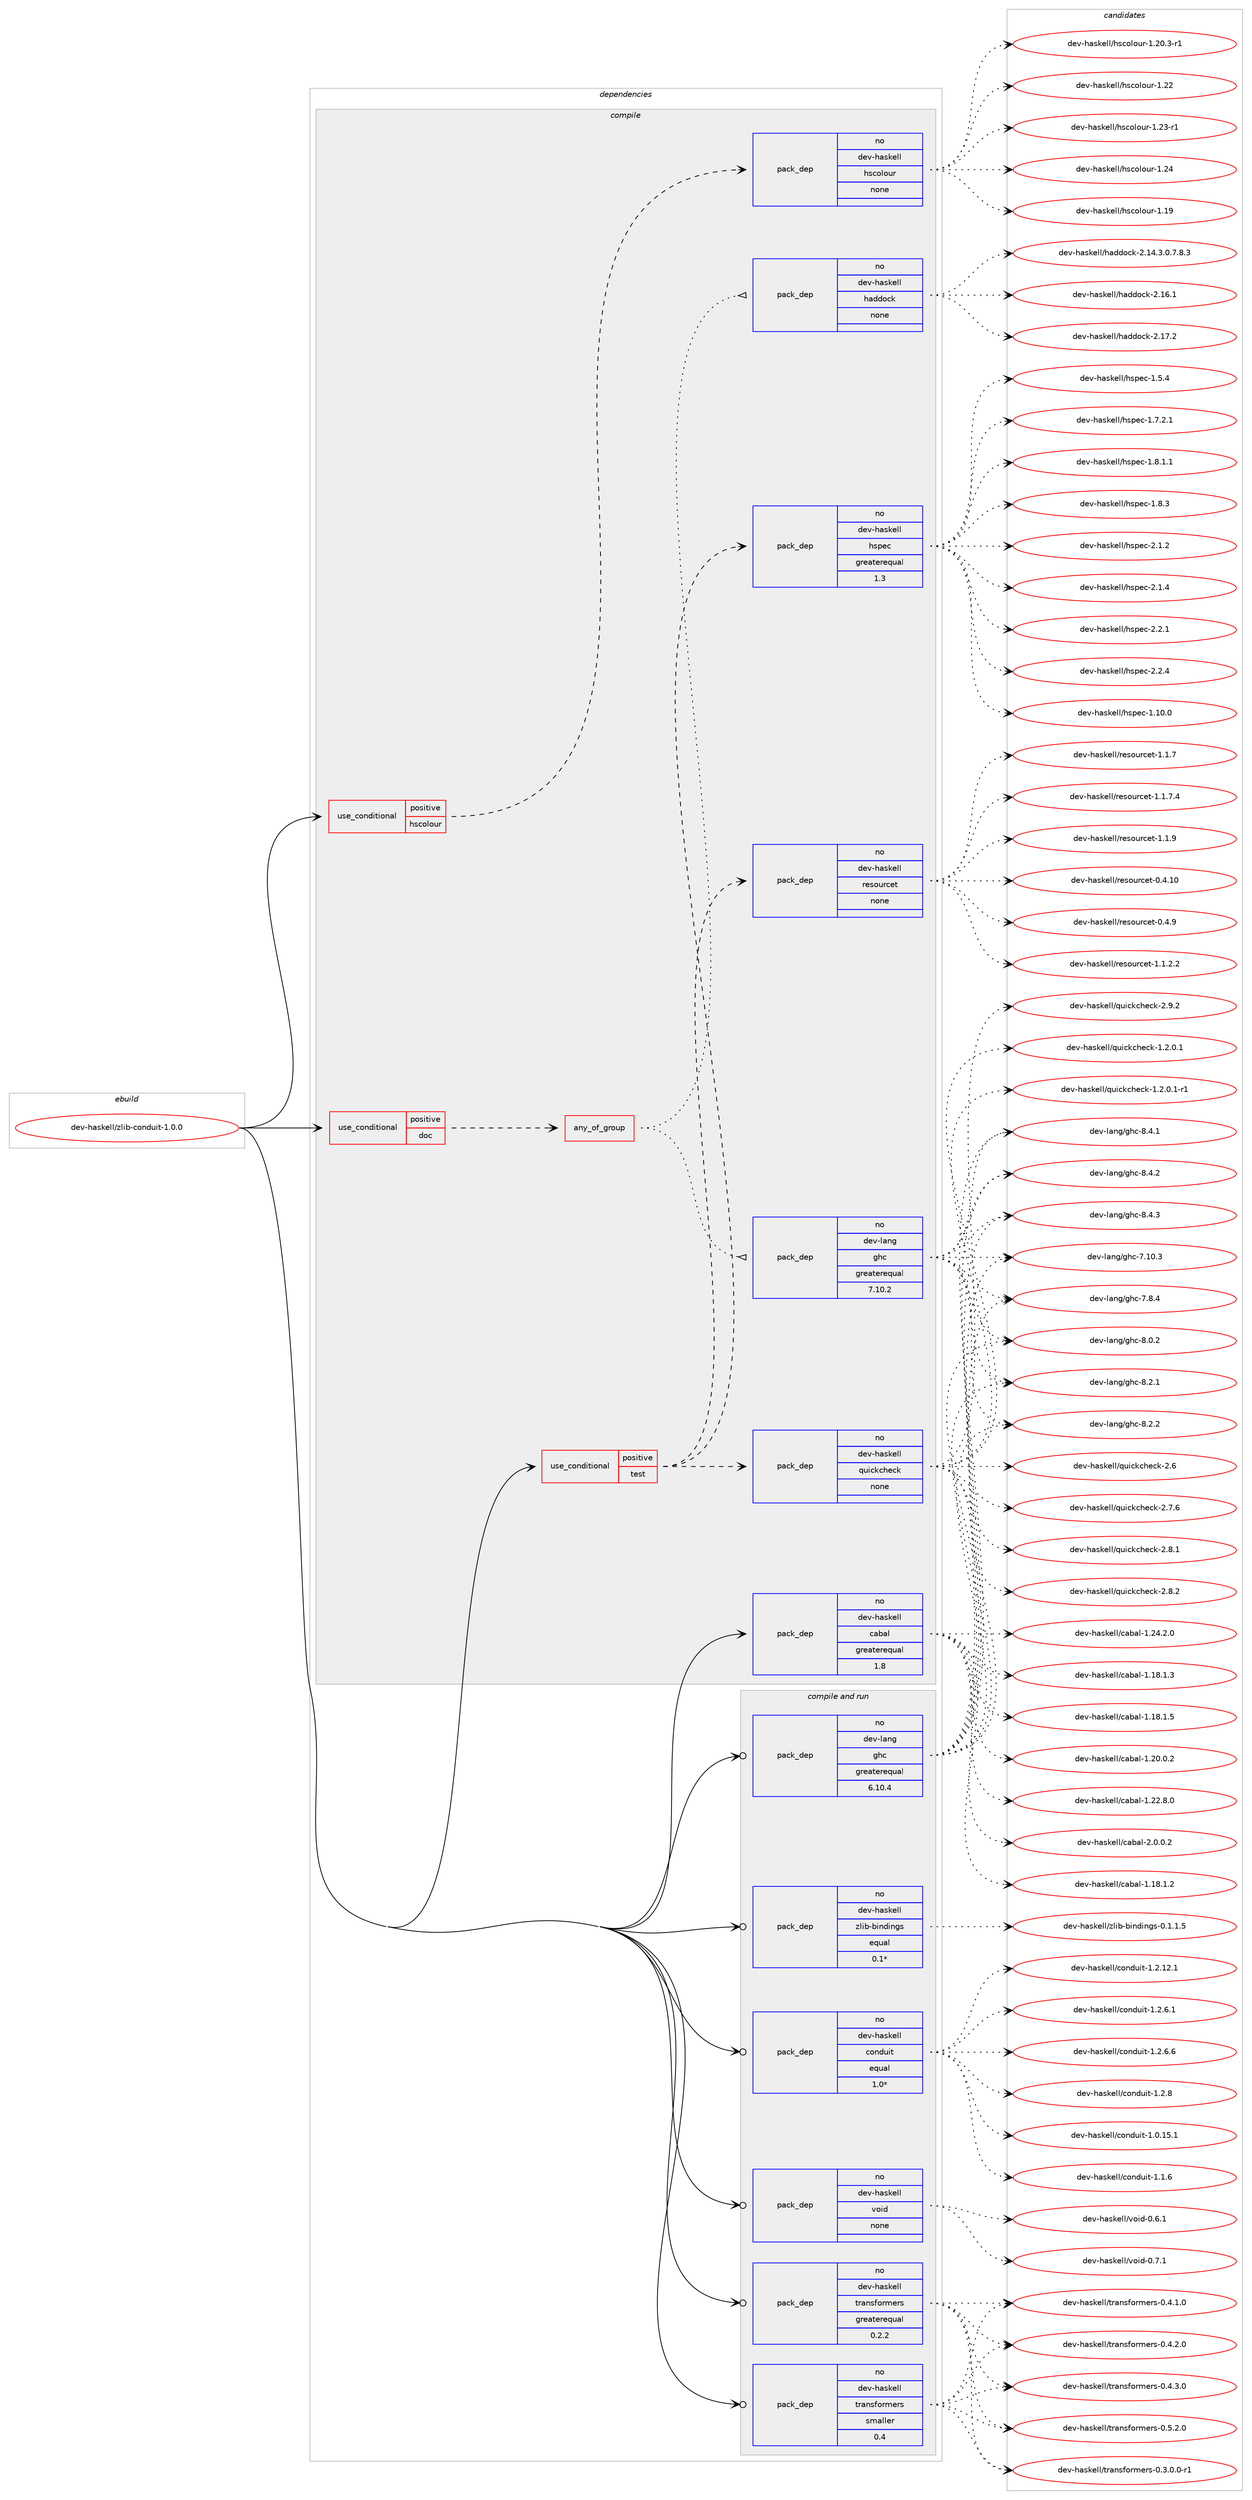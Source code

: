 digraph prolog {

# *************
# Graph options
# *************

newrank=true;
concentrate=true;
compound=true;
graph [rankdir=LR,fontname=Helvetica,fontsize=10,ranksep=1.5];#, ranksep=2.5, nodesep=0.2];
edge  [arrowhead=vee];
node  [fontname=Helvetica,fontsize=10];

# **********
# The ebuild
# **********

subgraph cluster_leftcol {
color=gray;
rank=same;
label=<<i>ebuild</i>>;
id [label="dev-haskell/zlib-conduit-1.0.0", color=red, width=4, href="../dev-haskell/zlib-conduit-1.0.0.svg"];
}

# ****************
# The dependencies
# ****************

subgraph cluster_midcol {
color=gray;
label=<<i>dependencies</i>>;
subgraph cluster_compile {
fillcolor="#eeeeee";
style=filled;
label=<<i>compile</i>>;
subgraph cond362333 {
dependency1350376 [label=<<TABLE BORDER="0" CELLBORDER="1" CELLSPACING="0" CELLPADDING="4"><TR><TD ROWSPAN="3" CELLPADDING="10">use_conditional</TD></TR><TR><TD>positive</TD></TR><TR><TD>doc</TD></TR></TABLE>>, shape=none, color=red];
subgraph any21872 {
dependency1350377 [label=<<TABLE BORDER="0" CELLBORDER="1" CELLSPACING="0" CELLPADDING="4"><TR><TD CELLPADDING="10">any_of_group</TD></TR></TABLE>>, shape=none, color=red];subgraph pack965619 {
dependency1350378 [label=<<TABLE BORDER="0" CELLBORDER="1" CELLSPACING="0" CELLPADDING="4" WIDTH="220"><TR><TD ROWSPAN="6" CELLPADDING="30">pack_dep</TD></TR><TR><TD WIDTH="110">no</TD></TR><TR><TD>dev-haskell</TD></TR><TR><TD>haddock</TD></TR><TR><TD>none</TD></TR><TR><TD></TD></TR></TABLE>>, shape=none, color=blue];
}
dependency1350377:e -> dependency1350378:w [weight=20,style="dotted",arrowhead="oinv"];
subgraph pack965620 {
dependency1350379 [label=<<TABLE BORDER="0" CELLBORDER="1" CELLSPACING="0" CELLPADDING="4" WIDTH="220"><TR><TD ROWSPAN="6" CELLPADDING="30">pack_dep</TD></TR><TR><TD WIDTH="110">no</TD></TR><TR><TD>dev-lang</TD></TR><TR><TD>ghc</TD></TR><TR><TD>greaterequal</TD></TR><TR><TD>7.10.2</TD></TR></TABLE>>, shape=none, color=blue];
}
dependency1350377:e -> dependency1350379:w [weight=20,style="dotted",arrowhead="oinv"];
}
dependency1350376:e -> dependency1350377:w [weight=20,style="dashed",arrowhead="vee"];
}
id:e -> dependency1350376:w [weight=20,style="solid",arrowhead="vee"];
subgraph cond362334 {
dependency1350380 [label=<<TABLE BORDER="0" CELLBORDER="1" CELLSPACING="0" CELLPADDING="4"><TR><TD ROWSPAN="3" CELLPADDING="10">use_conditional</TD></TR><TR><TD>positive</TD></TR><TR><TD>hscolour</TD></TR></TABLE>>, shape=none, color=red];
subgraph pack965621 {
dependency1350381 [label=<<TABLE BORDER="0" CELLBORDER="1" CELLSPACING="0" CELLPADDING="4" WIDTH="220"><TR><TD ROWSPAN="6" CELLPADDING="30">pack_dep</TD></TR><TR><TD WIDTH="110">no</TD></TR><TR><TD>dev-haskell</TD></TR><TR><TD>hscolour</TD></TR><TR><TD>none</TD></TR><TR><TD></TD></TR></TABLE>>, shape=none, color=blue];
}
dependency1350380:e -> dependency1350381:w [weight=20,style="dashed",arrowhead="vee"];
}
id:e -> dependency1350380:w [weight=20,style="solid",arrowhead="vee"];
subgraph cond362335 {
dependency1350382 [label=<<TABLE BORDER="0" CELLBORDER="1" CELLSPACING="0" CELLPADDING="4"><TR><TD ROWSPAN="3" CELLPADDING="10">use_conditional</TD></TR><TR><TD>positive</TD></TR><TR><TD>test</TD></TR></TABLE>>, shape=none, color=red];
subgraph pack965622 {
dependency1350383 [label=<<TABLE BORDER="0" CELLBORDER="1" CELLSPACING="0" CELLPADDING="4" WIDTH="220"><TR><TD ROWSPAN="6" CELLPADDING="30">pack_dep</TD></TR><TR><TD WIDTH="110">no</TD></TR><TR><TD>dev-haskell</TD></TR><TR><TD>hspec</TD></TR><TR><TD>greaterequal</TD></TR><TR><TD>1.3</TD></TR></TABLE>>, shape=none, color=blue];
}
dependency1350382:e -> dependency1350383:w [weight=20,style="dashed",arrowhead="vee"];
subgraph pack965623 {
dependency1350384 [label=<<TABLE BORDER="0" CELLBORDER="1" CELLSPACING="0" CELLPADDING="4" WIDTH="220"><TR><TD ROWSPAN="6" CELLPADDING="30">pack_dep</TD></TR><TR><TD WIDTH="110">no</TD></TR><TR><TD>dev-haskell</TD></TR><TR><TD>quickcheck</TD></TR><TR><TD>none</TD></TR><TR><TD></TD></TR></TABLE>>, shape=none, color=blue];
}
dependency1350382:e -> dependency1350384:w [weight=20,style="dashed",arrowhead="vee"];
subgraph pack965624 {
dependency1350385 [label=<<TABLE BORDER="0" CELLBORDER="1" CELLSPACING="0" CELLPADDING="4" WIDTH="220"><TR><TD ROWSPAN="6" CELLPADDING="30">pack_dep</TD></TR><TR><TD WIDTH="110">no</TD></TR><TR><TD>dev-haskell</TD></TR><TR><TD>resourcet</TD></TR><TR><TD>none</TD></TR><TR><TD></TD></TR></TABLE>>, shape=none, color=blue];
}
dependency1350382:e -> dependency1350385:w [weight=20,style="dashed",arrowhead="vee"];
}
id:e -> dependency1350382:w [weight=20,style="solid",arrowhead="vee"];
subgraph pack965625 {
dependency1350386 [label=<<TABLE BORDER="0" CELLBORDER="1" CELLSPACING="0" CELLPADDING="4" WIDTH="220"><TR><TD ROWSPAN="6" CELLPADDING="30">pack_dep</TD></TR><TR><TD WIDTH="110">no</TD></TR><TR><TD>dev-haskell</TD></TR><TR><TD>cabal</TD></TR><TR><TD>greaterequal</TD></TR><TR><TD>1.8</TD></TR></TABLE>>, shape=none, color=blue];
}
id:e -> dependency1350386:w [weight=20,style="solid",arrowhead="vee"];
}
subgraph cluster_compileandrun {
fillcolor="#eeeeee";
style=filled;
label=<<i>compile and run</i>>;
subgraph pack965626 {
dependency1350387 [label=<<TABLE BORDER="0" CELLBORDER="1" CELLSPACING="0" CELLPADDING="4" WIDTH="220"><TR><TD ROWSPAN="6" CELLPADDING="30">pack_dep</TD></TR><TR><TD WIDTH="110">no</TD></TR><TR><TD>dev-haskell</TD></TR><TR><TD>conduit</TD></TR><TR><TD>equal</TD></TR><TR><TD>1.0*</TD></TR></TABLE>>, shape=none, color=blue];
}
id:e -> dependency1350387:w [weight=20,style="solid",arrowhead="odotvee"];
subgraph pack965627 {
dependency1350388 [label=<<TABLE BORDER="0" CELLBORDER="1" CELLSPACING="0" CELLPADDING="4" WIDTH="220"><TR><TD ROWSPAN="6" CELLPADDING="30">pack_dep</TD></TR><TR><TD WIDTH="110">no</TD></TR><TR><TD>dev-haskell</TD></TR><TR><TD>transformers</TD></TR><TR><TD>greaterequal</TD></TR><TR><TD>0.2.2</TD></TR></TABLE>>, shape=none, color=blue];
}
id:e -> dependency1350388:w [weight=20,style="solid",arrowhead="odotvee"];
subgraph pack965628 {
dependency1350389 [label=<<TABLE BORDER="0" CELLBORDER="1" CELLSPACING="0" CELLPADDING="4" WIDTH="220"><TR><TD ROWSPAN="6" CELLPADDING="30">pack_dep</TD></TR><TR><TD WIDTH="110">no</TD></TR><TR><TD>dev-haskell</TD></TR><TR><TD>transformers</TD></TR><TR><TD>smaller</TD></TR><TR><TD>0.4</TD></TR></TABLE>>, shape=none, color=blue];
}
id:e -> dependency1350389:w [weight=20,style="solid",arrowhead="odotvee"];
subgraph pack965629 {
dependency1350390 [label=<<TABLE BORDER="0" CELLBORDER="1" CELLSPACING="0" CELLPADDING="4" WIDTH="220"><TR><TD ROWSPAN="6" CELLPADDING="30">pack_dep</TD></TR><TR><TD WIDTH="110">no</TD></TR><TR><TD>dev-haskell</TD></TR><TR><TD>void</TD></TR><TR><TD>none</TD></TR><TR><TD></TD></TR></TABLE>>, shape=none, color=blue];
}
id:e -> dependency1350390:w [weight=20,style="solid",arrowhead="odotvee"];
subgraph pack965630 {
dependency1350391 [label=<<TABLE BORDER="0" CELLBORDER="1" CELLSPACING="0" CELLPADDING="4" WIDTH="220"><TR><TD ROWSPAN="6" CELLPADDING="30">pack_dep</TD></TR><TR><TD WIDTH="110">no</TD></TR><TR><TD>dev-haskell</TD></TR><TR><TD>zlib-bindings</TD></TR><TR><TD>equal</TD></TR><TR><TD>0.1*</TD></TR></TABLE>>, shape=none, color=blue];
}
id:e -> dependency1350391:w [weight=20,style="solid",arrowhead="odotvee"];
subgraph pack965631 {
dependency1350392 [label=<<TABLE BORDER="0" CELLBORDER="1" CELLSPACING="0" CELLPADDING="4" WIDTH="220"><TR><TD ROWSPAN="6" CELLPADDING="30">pack_dep</TD></TR><TR><TD WIDTH="110">no</TD></TR><TR><TD>dev-lang</TD></TR><TR><TD>ghc</TD></TR><TR><TD>greaterequal</TD></TR><TR><TD>6.10.4</TD></TR></TABLE>>, shape=none, color=blue];
}
id:e -> dependency1350392:w [weight=20,style="solid",arrowhead="odotvee"];
}
subgraph cluster_run {
fillcolor="#eeeeee";
style=filled;
label=<<i>run</i>>;
}
}

# **************
# The candidates
# **************

subgraph cluster_choices {
rank=same;
color=gray;
label=<<i>candidates</i>>;

subgraph choice965619 {
color=black;
nodesep=1;
choice1001011184510497115107101108108471049710010011199107455046495246514648465546564651 [label="dev-haskell/haddock-2.14.3.0.7.8.3", color=red, width=4,href="../dev-haskell/haddock-2.14.3.0.7.8.3.svg"];
choice100101118451049711510710110810847104971001001119910745504649544649 [label="dev-haskell/haddock-2.16.1", color=red, width=4,href="../dev-haskell/haddock-2.16.1.svg"];
choice100101118451049711510710110810847104971001001119910745504649554650 [label="dev-haskell/haddock-2.17.2", color=red, width=4,href="../dev-haskell/haddock-2.17.2.svg"];
dependency1350378:e -> choice1001011184510497115107101108108471049710010011199107455046495246514648465546564651:w [style=dotted,weight="100"];
dependency1350378:e -> choice100101118451049711510710110810847104971001001119910745504649544649:w [style=dotted,weight="100"];
dependency1350378:e -> choice100101118451049711510710110810847104971001001119910745504649554650:w [style=dotted,weight="100"];
}
subgraph choice965620 {
color=black;
nodesep=1;
choice1001011184510897110103471031049945554649484651 [label="dev-lang/ghc-7.10.3", color=red, width=4,href="../dev-lang/ghc-7.10.3.svg"];
choice10010111845108971101034710310499455546564652 [label="dev-lang/ghc-7.8.4", color=red, width=4,href="../dev-lang/ghc-7.8.4.svg"];
choice10010111845108971101034710310499455646484650 [label="dev-lang/ghc-8.0.2", color=red, width=4,href="../dev-lang/ghc-8.0.2.svg"];
choice10010111845108971101034710310499455646504649 [label="dev-lang/ghc-8.2.1", color=red, width=4,href="../dev-lang/ghc-8.2.1.svg"];
choice10010111845108971101034710310499455646504650 [label="dev-lang/ghc-8.2.2", color=red, width=4,href="../dev-lang/ghc-8.2.2.svg"];
choice10010111845108971101034710310499455646524649 [label="dev-lang/ghc-8.4.1", color=red, width=4,href="../dev-lang/ghc-8.4.1.svg"];
choice10010111845108971101034710310499455646524650 [label="dev-lang/ghc-8.4.2", color=red, width=4,href="../dev-lang/ghc-8.4.2.svg"];
choice10010111845108971101034710310499455646524651 [label="dev-lang/ghc-8.4.3", color=red, width=4,href="../dev-lang/ghc-8.4.3.svg"];
dependency1350379:e -> choice1001011184510897110103471031049945554649484651:w [style=dotted,weight="100"];
dependency1350379:e -> choice10010111845108971101034710310499455546564652:w [style=dotted,weight="100"];
dependency1350379:e -> choice10010111845108971101034710310499455646484650:w [style=dotted,weight="100"];
dependency1350379:e -> choice10010111845108971101034710310499455646504649:w [style=dotted,weight="100"];
dependency1350379:e -> choice10010111845108971101034710310499455646504650:w [style=dotted,weight="100"];
dependency1350379:e -> choice10010111845108971101034710310499455646524649:w [style=dotted,weight="100"];
dependency1350379:e -> choice10010111845108971101034710310499455646524650:w [style=dotted,weight="100"];
dependency1350379:e -> choice10010111845108971101034710310499455646524651:w [style=dotted,weight="100"];
}
subgraph choice965621 {
color=black;
nodesep=1;
choice100101118451049711510710110810847104115991111081111171144549464957 [label="dev-haskell/hscolour-1.19", color=red, width=4,href="../dev-haskell/hscolour-1.19.svg"];
choice10010111845104971151071011081084710411599111108111117114454946504846514511449 [label="dev-haskell/hscolour-1.20.3-r1", color=red, width=4,href="../dev-haskell/hscolour-1.20.3-r1.svg"];
choice100101118451049711510710110810847104115991111081111171144549465050 [label="dev-haskell/hscolour-1.22", color=red, width=4,href="../dev-haskell/hscolour-1.22.svg"];
choice1001011184510497115107101108108471041159911110811111711445494650514511449 [label="dev-haskell/hscolour-1.23-r1", color=red, width=4,href="../dev-haskell/hscolour-1.23-r1.svg"];
choice100101118451049711510710110810847104115991111081111171144549465052 [label="dev-haskell/hscolour-1.24", color=red, width=4,href="../dev-haskell/hscolour-1.24.svg"];
dependency1350381:e -> choice100101118451049711510710110810847104115991111081111171144549464957:w [style=dotted,weight="100"];
dependency1350381:e -> choice10010111845104971151071011081084710411599111108111117114454946504846514511449:w [style=dotted,weight="100"];
dependency1350381:e -> choice100101118451049711510710110810847104115991111081111171144549465050:w [style=dotted,weight="100"];
dependency1350381:e -> choice1001011184510497115107101108108471041159911110811111711445494650514511449:w [style=dotted,weight="100"];
dependency1350381:e -> choice100101118451049711510710110810847104115991111081111171144549465052:w [style=dotted,weight="100"];
}
subgraph choice965622 {
color=black;
nodesep=1;
choice1001011184510497115107101108108471041151121019945494649484648 [label="dev-haskell/hspec-1.10.0", color=red, width=4,href="../dev-haskell/hspec-1.10.0.svg"];
choice10010111845104971151071011081084710411511210199454946534652 [label="dev-haskell/hspec-1.5.4", color=red, width=4,href="../dev-haskell/hspec-1.5.4.svg"];
choice100101118451049711510710110810847104115112101994549465546504649 [label="dev-haskell/hspec-1.7.2.1", color=red, width=4,href="../dev-haskell/hspec-1.7.2.1.svg"];
choice100101118451049711510710110810847104115112101994549465646494649 [label="dev-haskell/hspec-1.8.1.1", color=red, width=4,href="../dev-haskell/hspec-1.8.1.1.svg"];
choice10010111845104971151071011081084710411511210199454946564651 [label="dev-haskell/hspec-1.8.3", color=red, width=4,href="../dev-haskell/hspec-1.8.3.svg"];
choice10010111845104971151071011081084710411511210199455046494650 [label="dev-haskell/hspec-2.1.2", color=red, width=4,href="../dev-haskell/hspec-2.1.2.svg"];
choice10010111845104971151071011081084710411511210199455046494652 [label="dev-haskell/hspec-2.1.4", color=red, width=4,href="../dev-haskell/hspec-2.1.4.svg"];
choice10010111845104971151071011081084710411511210199455046504649 [label="dev-haskell/hspec-2.2.1", color=red, width=4,href="../dev-haskell/hspec-2.2.1.svg"];
choice10010111845104971151071011081084710411511210199455046504652 [label="dev-haskell/hspec-2.2.4", color=red, width=4,href="../dev-haskell/hspec-2.2.4.svg"];
dependency1350383:e -> choice1001011184510497115107101108108471041151121019945494649484648:w [style=dotted,weight="100"];
dependency1350383:e -> choice10010111845104971151071011081084710411511210199454946534652:w [style=dotted,weight="100"];
dependency1350383:e -> choice100101118451049711510710110810847104115112101994549465546504649:w [style=dotted,weight="100"];
dependency1350383:e -> choice100101118451049711510710110810847104115112101994549465646494649:w [style=dotted,weight="100"];
dependency1350383:e -> choice10010111845104971151071011081084710411511210199454946564651:w [style=dotted,weight="100"];
dependency1350383:e -> choice10010111845104971151071011081084710411511210199455046494650:w [style=dotted,weight="100"];
dependency1350383:e -> choice10010111845104971151071011081084710411511210199455046494652:w [style=dotted,weight="100"];
dependency1350383:e -> choice10010111845104971151071011081084710411511210199455046504649:w [style=dotted,weight="100"];
dependency1350383:e -> choice10010111845104971151071011081084710411511210199455046504652:w [style=dotted,weight="100"];
}
subgraph choice965623 {
color=black;
nodesep=1;
choice1001011184510497115107101108108471131171059910799104101991074549465046484649 [label="dev-haskell/quickcheck-1.2.0.1", color=red, width=4,href="../dev-haskell/quickcheck-1.2.0.1.svg"];
choice10010111845104971151071011081084711311710599107991041019910745494650464846494511449 [label="dev-haskell/quickcheck-1.2.0.1-r1", color=red, width=4,href="../dev-haskell/quickcheck-1.2.0.1-r1.svg"];
choice10010111845104971151071011081084711311710599107991041019910745504654 [label="dev-haskell/quickcheck-2.6", color=red, width=4,href="../dev-haskell/quickcheck-2.6.svg"];
choice100101118451049711510710110810847113117105991079910410199107455046554654 [label="dev-haskell/quickcheck-2.7.6", color=red, width=4,href="../dev-haskell/quickcheck-2.7.6.svg"];
choice100101118451049711510710110810847113117105991079910410199107455046564649 [label="dev-haskell/quickcheck-2.8.1", color=red, width=4,href="../dev-haskell/quickcheck-2.8.1.svg"];
choice100101118451049711510710110810847113117105991079910410199107455046564650 [label="dev-haskell/quickcheck-2.8.2", color=red, width=4,href="../dev-haskell/quickcheck-2.8.2.svg"];
choice100101118451049711510710110810847113117105991079910410199107455046574650 [label="dev-haskell/quickcheck-2.9.2", color=red, width=4,href="../dev-haskell/quickcheck-2.9.2.svg"];
dependency1350384:e -> choice1001011184510497115107101108108471131171059910799104101991074549465046484649:w [style=dotted,weight="100"];
dependency1350384:e -> choice10010111845104971151071011081084711311710599107991041019910745494650464846494511449:w [style=dotted,weight="100"];
dependency1350384:e -> choice10010111845104971151071011081084711311710599107991041019910745504654:w [style=dotted,weight="100"];
dependency1350384:e -> choice100101118451049711510710110810847113117105991079910410199107455046554654:w [style=dotted,weight="100"];
dependency1350384:e -> choice100101118451049711510710110810847113117105991079910410199107455046564649:w [style=dotted,weight="100"];
dependency1350384:e -> choice100101118451049711510710110810847113117105991079910410199107455046564650:w [style=dotted,weight="100"];
dependency1350384:e -> choice100101118451049711510710110810847113117105991079910410199107455046574650:w [style=dotted,weight="100"];
}
subgraph choice965624 {
color=black;
nodesep=1;
choice1001011184510497115107101108108471141011151111171149910111645484652464948 [label="dev-haskell/resourcet-0.4.10", color=red, width=4,href="../dev-haskell/resourcet-0.4.10.svg"];
choice10010111845104971151071011081084711410111511111711499101116454846524657 [label="dev-haskell/resourcet-0.4.9", color=red, width=4,href="../dev-haskell/resourcet-0.4.9.svg"];
choice100101118451049711510710110810847114101115111117114991011164549464946504650 [label="dev-haskell/resourcet-1.1.2.2", color=red, width=4,href="../dev-haskell/resourcet-1.1.2.2.svg"];
choice10010111845104971151071011081084711410111511111711499101116454946494655 [label="dev-haskell/resourcet-1.1.7", color=red, width=4,href="../dev-haskell/resourcet-1.1.7.svg"];
choice100101118451049711510710110810847114101115111117114991011164549464946554652 [label="dev-haskell/resourcet-1.1.7.4", color=red, width=4,href="../dev-haskell/resourcet-1.1.7.4.svg"];
choice10010111845104971151071011081084711410111511111711499101116454946494657 [label="dev-haskell/resourcet-1.1.9", color=red, width=4,href="../dev-haskell/resourcet-1.1.9.svg"];
dependency1350385:e -> choice1001011184510497115107101108108471141011151111171149910111645484652464948:w [style=dotted,weight="100"];
dependency1350385:e -> choice10010111845104971151071011081084711410111511111711499101116454846524657:w [style=dotted,weight="100"];
dependency1350385:e -> choice100101118451049711510710110810847114101115111117114991011164549464946504650:w [style=dotted,weight="100"];
dependency1350385:e -> choice10010111845104971151071011081084711410111511111711499101116454946494655:w [style=dotted,weight="100"];
dependency1350385:e -> choice100101118451049711510710110810847114101115111117114991011164549464946554652:w [style=dotted,weight="100"];
dependency1350385:e -> choice10010111845104971151071011081084711410111511111711499101116454946494657:w [style=dotted,weight="100"];
}
subgraph choice965625 {
color=black;
nodesep=1;
choice10010111845104971151071011081084799979897108454946495646494650 [label="dev-haskell/cabal-1.18.1.2", color=red, width=4,href="../dev-haskell/cabal-1.18.1.2.svg"];
choice10010111845104971151071011081084799979897108454946495646494651 [label="dev-haskell/cabal-1.18.1.3", color=red, width=4,href="../dev-haskell/cabal-1.18.1.3.svg"];
choice10010111845104971151071011081084799979897108454946495646494653 [label="dev-haskell/cabal-1.18.1.5", color=red, width=4,href="../dev-haskell/cabal-1.18.1.5.svg"];
choice10010111845104971151071011081084799979897108454946504846484650 [label="dev-haskell/cabal-1.20.0.2", color=red, width=4,href="../dev-haskell/cabal-1.20.0.2.svg"];
choice10010111845104971151071011081084799979897108454946505046564648 [label="dev-haskell/cabal-1.22.8.0", color=red, width=4,href="../dev-haskell/cabal-1.22.8.0.svg"];
choice10010111845104971151071011081084799979897108454946505246504648 [label="dev-haskell/cabal-1.24.2.0", color=red, width=4,href="../dev-haskell/cabal-1.24.2.0.svg"];
choice100101118451049711510710110810847999798971084550464846484650 [label="dev-haskell/cabal-2.0.0.2", color=red, width=4,href="../dev-haskell/cabal-2.0.0.2.svg"];
dependency1350386:e -> choice10010111845104971151071011081084799979897108454946495646494650:w [style=dotted,weight="100"];
dependency1350386:e -> choice10010111845104971151071011081084799979897108454946495646494651:w [style=dotted,weight="100"];
dependency1350386:e -> choice10010111845104971151071011081084799979897108454946495646494653:w [style=dotted,weight="100"];
dependency1350386:e -> choice10010111845104971151071011081084799979897108454946504846484650:w [style=dotted,weight="100"];
dependency1350386:e -> choice10010111845104971151071011081084799979897108454946505046564648:w [style=dotted,weight="100"];
dependency1350386:e -> choice10010111845104971151071011081084799979897108454946505246504648:w [style=dotted,weight="100"];
dependency1350386:e -> choice100101118451049711510710110810847999798971084550464846484650:w [style=dotted,weight="100"];
}
subgraph choice965626 {
color=black;
nodesep=1;
choice10010111845104971151071011081084799111110100117105116454946484649534649 [label="dev-haskell/conduit-1.0.15.1", color=red, width=4,href="../dev-haskell/conduit-1.0.15.1.svg"];
choice10010111845104971151071011081084799111110100117105116454946494654 [label="dev-haskell/conduit-1.1.6", color=red, width=4,href="../dev-haskell/conduit-1.1.6.svg"];
choice10010111845104971151071011081084799111110100117105116454946504649504649 [label="dev-haskell/conduit-1.2.12.1", color=red, width=4,href="../dev-haskell/conduit-1.2.12.1.svg"];
choice100101118451049711510710110810847991111101001171051164549465046544649 [label="dev-haskell/conduit-1.2.6.1", color=red, width=4,href="../dev-haskell/conduit-1.2.6.1.svg"];
choice100101118451049711510710110810847991111101001171051164549465046544654 [label="dev-haskell/conduit-1.2.6.6", color=red, width=4,href="../dev-haskell/conduit-1.2.6.6.svg"];
choice10010111845104971151071011081084799111110100117105116454946504656 [label="dev-haskell/conduit-1.2.8", color=red, width=4,href="../dev-haskell/conduit-1.2.8.svg"];
dependency1350387:e -> choice10010111845104971151071011081084799111110100117105116454946484649534649:w [style=dotted,weight="100"];
dependency1350387:e -> choice10010111845104971151071011081084799111110100117105116454946494654:w [style=dotted,weight="100"];
dependency1350387:e -> choice10010111845104971151071011081084799111110100117105116454946504649504649:w [style=dotted,weight="100"];
dependency1350387:e -> choice100101118451049711510710110810847991111101001171051164549465046544649:w [style=dotted,weight="100"];
dependency1350387:e -> choice100101118451049711510710110810847991111101001171051164549465046544654:w [style=dotted,weight="100"];
dependency1350387:e -> choice10010111845104971151071011081084799111110100117105116454946504656:w [style=dotted,weight="100"];
}
subgraph choice965627 {
color=black;
nodesep=1;
choice1001011184510497115107101108108471161149711011510211111410910111411545484651464846484511449 [label="dev-haskell/transformers-0.3.0.0-r1", color=red, width=4,href="../dev-haskell/transformers-0.3.0.0-r1.svg"];
choice100101118451049711510710110810847116114971101151021111141091011141154548465246494648 [label="dev-haskell/transformers-0.4.1.0", color=red, width=4,href="../dev-haskell/transformers-0.4.1.0.svg"];
choice100101118451049711510710110810847116114971101151021111141091011141154548465246504648 [label="dev-haskell/transformers-0.4.2.0", color=red, width=4,href="../dev-haskell/transformers-0.4.2.0.svg"];
choice100101118451049711510710110810847116114971101151021111141091011141154548465246514648 [label="dev-haskell/transformers-0.4.3.0", color=red, width=4,href="../dev-haskell/transformers-0.4.3.0.svg"];
choice100101118451049711510710110810847116114971101151021111141091011141154548465346504648 [label="dev-haskell/transformers-0.5.2.0", color=red, width=4,href="../dev-haskell/transformers-0.5.2.0.svg"];
dependency1350388:e -> choice1001011184510497115107101108108471161149711011510211111410910111411545484651464846484511449:w [style=dotted,weight="100"];
dependency1350388:e -> choice100101118451049711510710110810847116114971101151021111141091011141154548465246494648:w [style=dotted,weight="100"];
dependency1350388:e -> choice100101118451049711510710110810847116114971101151021111141091011141154548465246504648:w [style=dotted,weight="100"];
dependency1350388:e -> choice100101118451049711510710110810847116114971101151021111141091011141154548465246514648:w [style=dotted,weight="100"];
dependency1350388:e -> choice100101118451049711510710110810847116114971101151021111141091011141154548465346504648:w [style=dotted,weight="100"];
}
subgraph choice965628 {
color=black;
nodesep=1;
choice1001011184510497115107101108108471161149711011510211111410910111411545484651464846484511449 [label="dev-haskell/transformers-0.3.0.0-r1", color=red, width=4,href="../dev-haskell/transformers-0.3.0.0-r1.svg"];
choice100101118451049711510710110810847116114971101151021111141091011141154548465246494648 [label="dev-haskell/transformers-0.4.1.0", color=red, width=4,href="../dev-haskell/transformers-0.4.1.0.svg"];
choice100101118451049711510710110810847116114971101151021111141091011141154548465246504648 [label="dev-haskell/transformers-0.4.2.0", color=red, width=4,href="../dev-haskell/transformers-0.4.2.0.svg"];
choice100101118451049711510710110810847116114971101151021111141091011141154548465246514648 [label="dev-haskell/transformers-0.4.3.0", color=red, width=4,href="../dev-haskell/transformers-0.4.3.0.svg"];
choice100101118451049711510710110810847116114971101151021111141091011141154548465346504648 [label="dev-haskell/transformers-0.5.2.0", color=red, width=4,href="../dev-haskell/transformers-0.5.2.0.svg"];
dependency1350389:e -> choice1001011184510497115107101108108471161149711011510211111410910111411545484651464846484511449:w [style=dotted,weight="100"];
dependency1350389:e -> choice100101118451049711510710110810847116114971101151021111141091011141154548465246494648:w [style=dotted,weight="100"];
dependency1350389:e -> choice100101118451049711510710110810847116114971101151021111141091011141154548465246504648:w [style=dotted,weight="100"];
dependency1350389:e -> choice100101118451049711510710110810847116114971101151021111141091011141154548465246514648:w [style=dotted,weight="100"];
dependency1350389:e -> choice100101118451049711510710110810847116114971101151021111141091011141154548465346504648:w [style=dotted,weight="100"];
}
subgraph choice965629 {
color=black;
nodesep=1;
choice100101118451049711510710110810847118111105100454846544649 [label="dev-haskell/void-0.6.1", color=red, width=4,href="../dev-haskell/void-0.6.1.svg"];
choice100101118451049711510710110810847118111105100454846554649 [label="dev-haskell/void-0.7.1", color=red, width=4,href="../dev-haskell/void-0.7.1.svg"];
dependency1350390:e -> choice100101118451049711510710110810847118111105100454846544649:w [style=dotted,weight="100"];
dependency1350390:e -> choice100101118451049711510710110810847118111105100454846554649:w [style=dotted,weight="100"];
}
subgraph choice965630 {
color=black;
nodesep=1;
choice1001011184510497115107101108108471221081059845981051101001051101031154548464946494653 [label="dev-haskell/zlib-bindings-0.1.1.5", color=red, width=4,href="../dev-haskell/zlib-bindings-0.1.1.5.svg"];
dependency1350391:e -> choice1001011184510497115107101108108471221081059845981051101001051101031154548464946494653:w [style=dotted,weight="100"];
}
subgraph choice965631 {
color=black;
nodesep=1;
choice1001011184510897110103471031049945554649484651 [label="dev-lang/ghc-7.10.3", color=red, width=4,href="../dev-lang/ghc-7.10.3.svg"];
choice10010111845108971101034710310499455546564652 [label="dev-lang/ghc-7.8.4", color=red, width=4,href="../dev-lang/ghc-7.8.4.svg"];
choice10010111845108971101034710310499455646484650 [label="dev-lang/ghc-8.0.2", color=red, width=4,href="../dev-lang/ghc-8.0.2.svg"];
choice10010111845108971101034710310499455646504649 [label="dev-lang/ghc-8.2.1", color=red, width=4,href="../dev-lang/ghc-8.2.1.svg"];
choice10010111845108971101034710310499455646504650 [label="dev-lang/ghc-8.2.2", color=red, width=4,href="../dev-lang/ghc-8.2.2.svg"];
choice10010111845108971101034710310499455646524649 [label="dev-lang/ghc-8.4.1", color=red, width=4,href="../dev-lang/ghc-8.4.1.svg"];
choice10010111845108971101034710310499455646524650 [label="dev-lang/ghc-8.4.2", color=red, width=4,href="../dev-lang/ghc-8.4.2.svg"];
choice10010111845108971101034710310499455646524651 [label="dev-lang/ghc-8.4.3", color=red, width=4,href="../dev-lang/ghc-8.4.3.svg"];
dependency1350392:e -> choice1001011184510897110103471031049945554649484651:w [style=dotted,weight="100"];
dependency1350392:e -> choice10010111845108971101034710310499455546564652:w [style=dotted,weight="100"];
dependency1350392:e -> choice10010111845108971101034710310499455646484650:w [style=dotted,weight="100"];
dependency1350392:e -> choice10010111845108971101034710310499455646504649:w [style=dotted,weight="100"];
dependency1350392:e -> choice10010111845108971101034710310499455646504650:w [style=dotted,weight="100"];
dependency1350392:e -> choice10010111845108971101034710310499455646524649:w [style=dotted,weight="100"];
dependency1350392:e -> choice10010111845108971101034710310499455646524650:w [style=dotted,weight="100"];
dependency1350392:e -> choice10010111845108971101034710310499455646524651:w [style=dotted,weight="100"];
}
}

}
